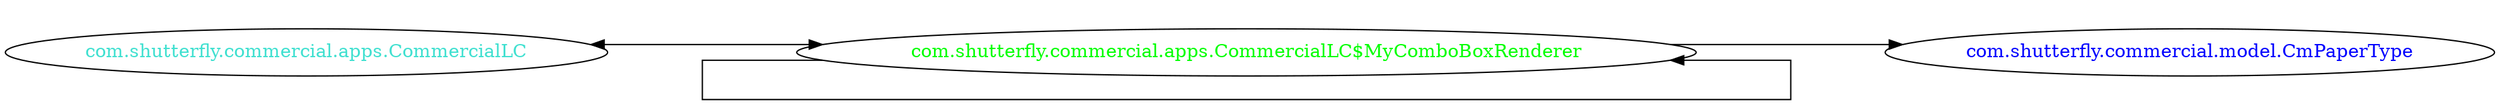 digraph dependencyGraph {
 concentrate=true;
 ranksep="2.0";
 rankdir="LR"; 
 splines="ortho";
"com.shutterfly.commercial.apps.CommercialLC$MyComboBoxRenderer" [fontcolor="red"];
"com.shutterfly.commercial.model.CmPaperType" [ fontcolor="blue" ];
"com.shutterfly.commercial.apps.CommercialLC$MyComboBoxRenderer"->"com.shutterfly.commercial.model.CmPaperType";
"com.shutterfly.commercial.apps.CommercialLC$MyComboBoxRenderer" [ fontcolor="green" ];
"com.shutterfly.commercial.apps.CommercialLC$MyComboBoxRenderer"->"com.shutterfly.commercial.apps.CommercialLC$MyComboBoxRenderer";
"com.shutterfly.commercial.apps.CommercialLC" [ fontcolor="turquoise" ];
"com.shutterfly.commercial.apps.CommercialLC"->"com.shutterfly.commercial.apps.CommercialLC$MyComboBoxRenderer" [dir=both];
}